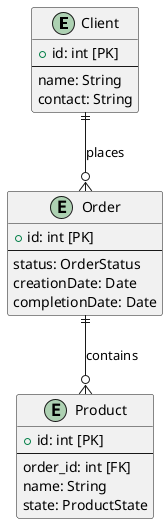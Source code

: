 @startuml

entity Client {
    + id: int [PK]
    --
    name: String
    contact: String
}

entity Order {
    + id: int [PK]
    --
    status: OrderStatus
    creationDate: Date
    completionDate: Date
}

entity Product {
    + id: int [PK]
    --
    order_id: int [FK]
    name: String
    state: ProductState
}


Client ||--o{ Order : "places"
Order ||--o{ Product : "contains"

@enduml